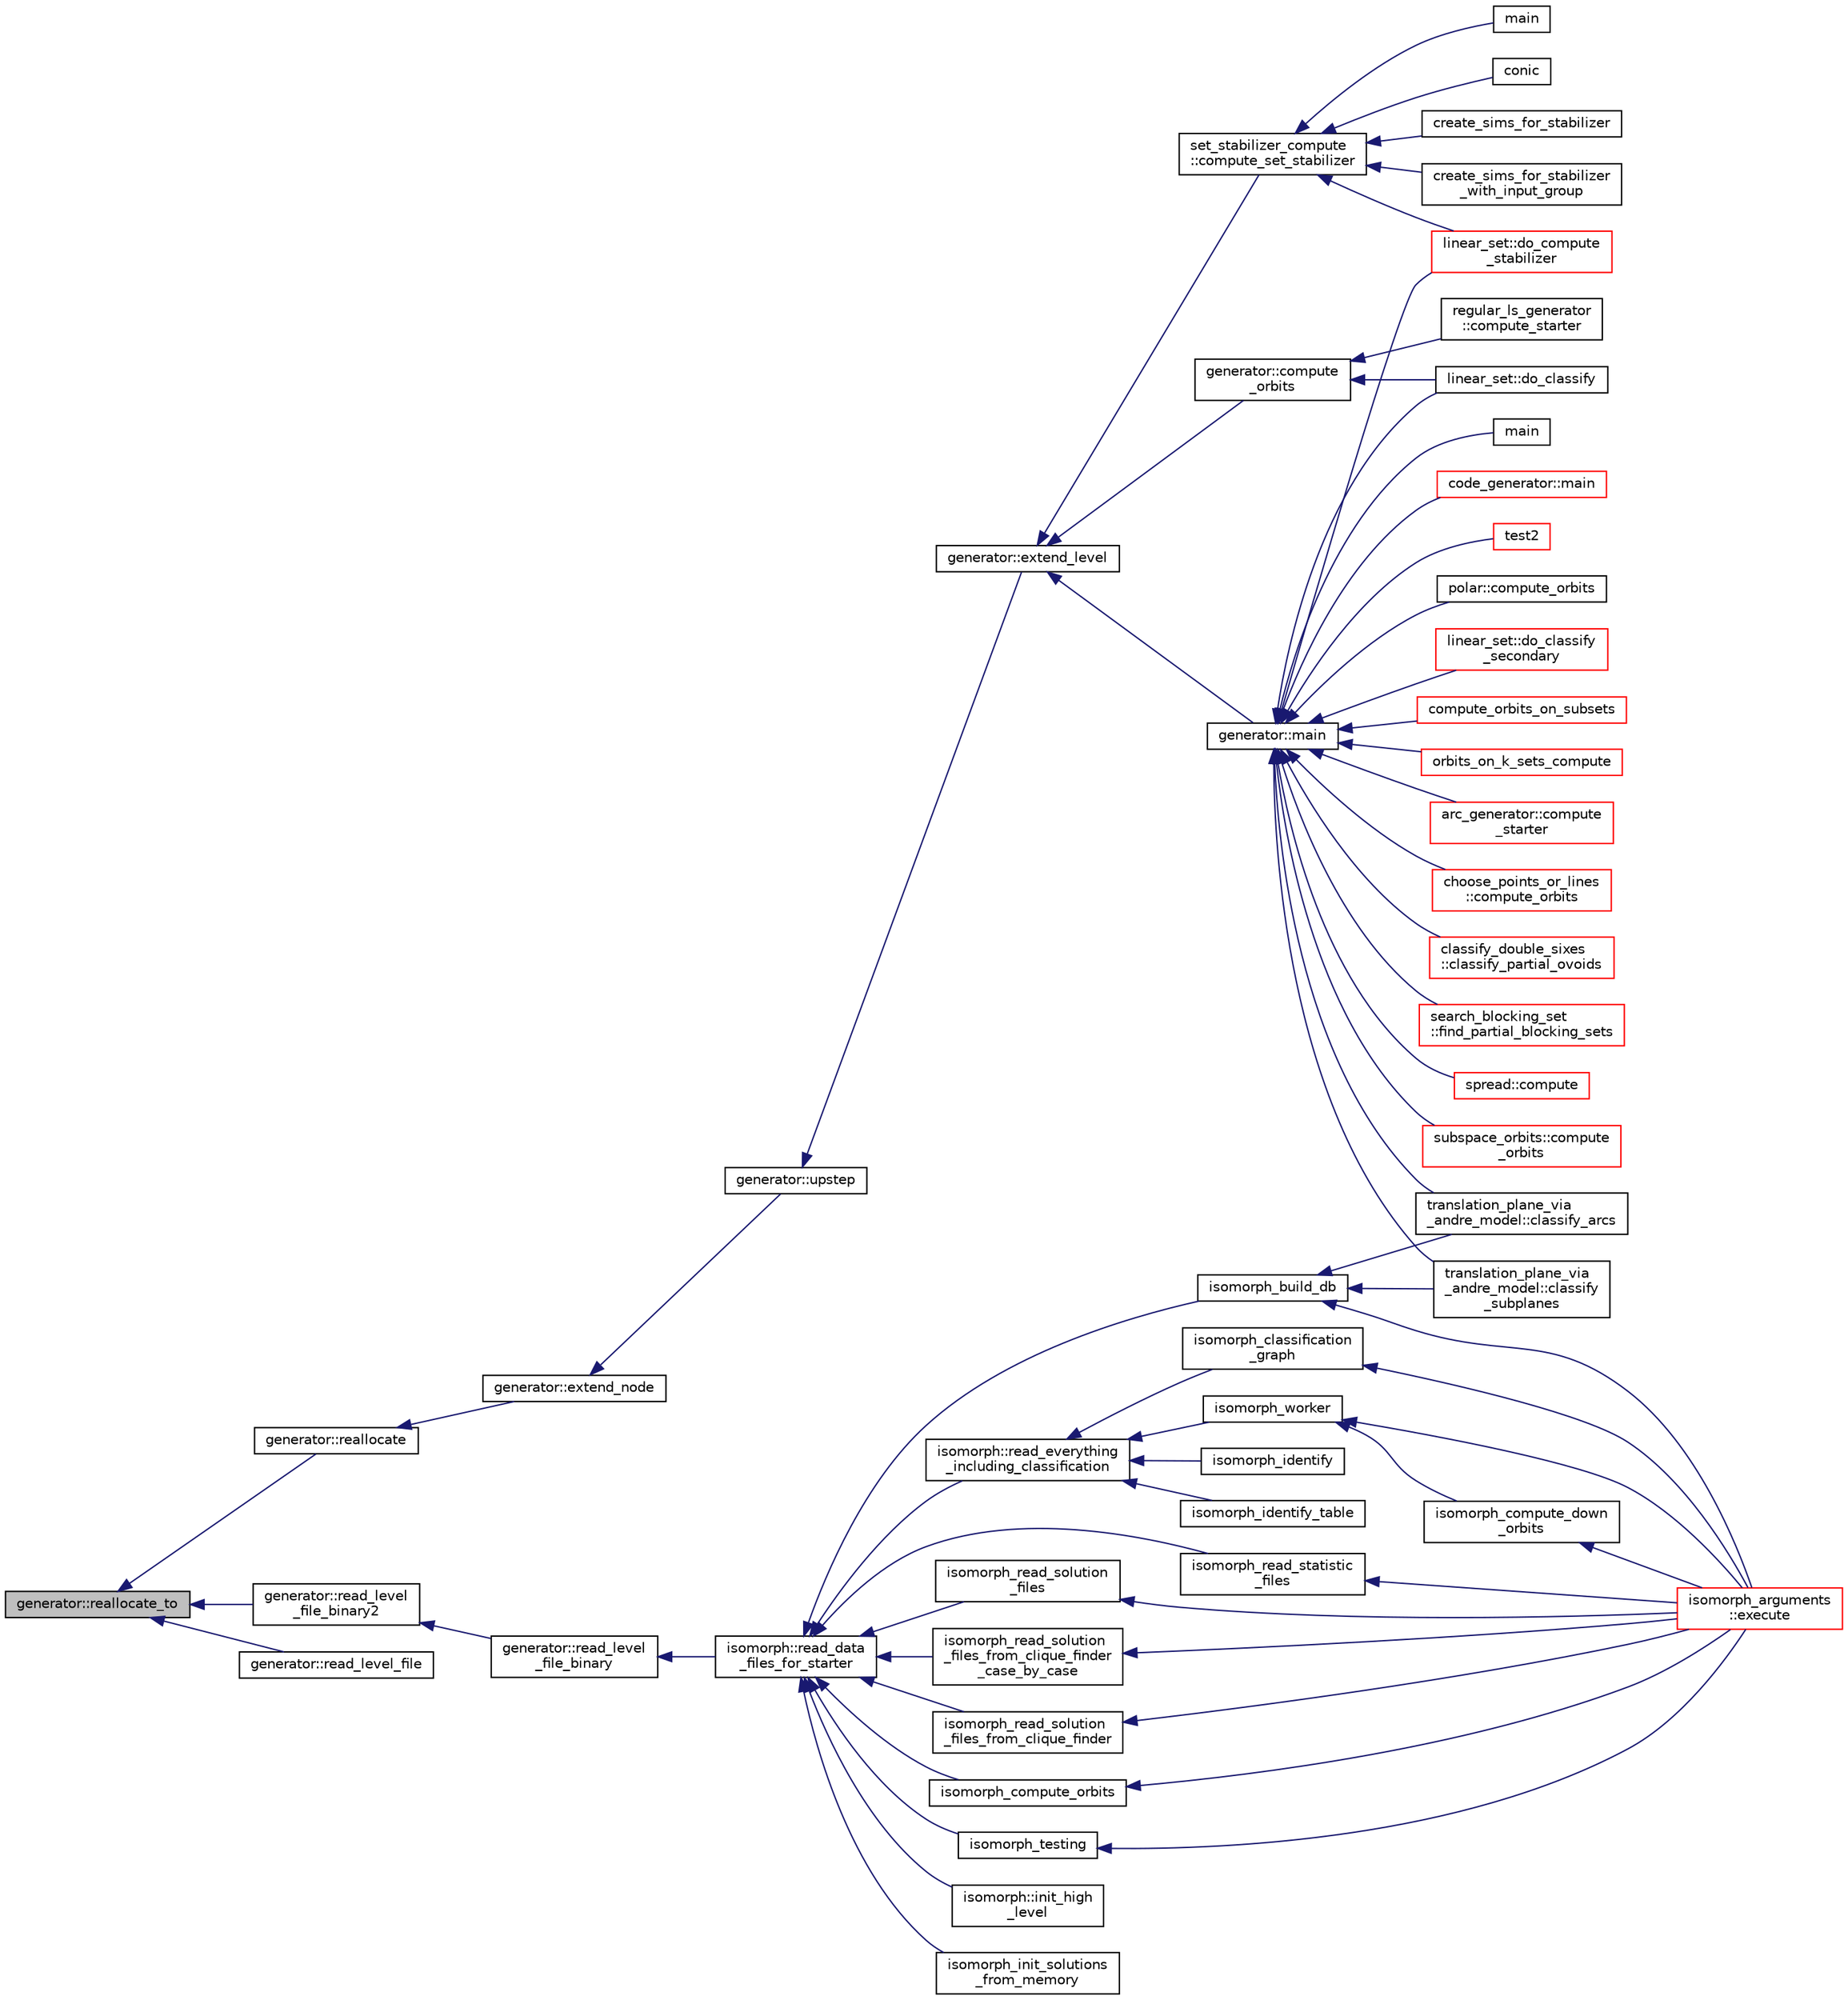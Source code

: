 digraph "generator::reallocate_to"
{
  edge [fontname="Helvetica",fontsize="10",labelfontname="Helvetica",labelfontsize="10"];
  node [fontname="Helvetica",fontsize="10",shape=record];
  rankdir="LR";
  Node19733 [label="generator::reallocate_to",height=0.2,width=0.4,color="black", fillcolor="grey75", style="filled", fontcolor="black"];
  Node19733 -> Node19734 [dir="back",color="midnightblue",fontsize="10",style="solid",fontname="Helvetica"];
  Node19734 [label="generator::reallocate",height=0.2,width=0.4,color="black", fillcolor="white", style="filled",URL="$d7/d73/classgenerator.html#a810e247a13d8ddd672583e5d8fb9a89e"];
  Node19734 -> Node19735 [dir="back",color="midnightblue",fontsize="10",style="solid",fontname="Helvetica"];
  Node19735 [label="generator::extend_node",height=0.2,width=0.4,color="black", fillcolor="white", style="filled",URL="$d7/d73/classgenerator.html#ac71fa071cf218f54cdd9306a541744ae"];
  Node19735 -> Node19736 [dir="back",color="midnightblue",fontsize="10",style="solid",fontname="Helvetica"];
  Node19736 [label="generator::upstep",height=0.2,width=0.4,color="black", fillcolor="white", style="filled",URL="$d7/d73/classgenerator.html#ae0f2cebdabc821837f633656d7b0fdfe"];
  Node19736 -> Node19737 [dir="back",color="midnightblue",fontsize="10",style="solid",fontname="Helvetica"];
  Node19737 [label="generator::extend_level",height=0.2,width=0.4,color="black", fillcolor="white", style="filled",URL="$d7/d73/classgenerator.html#a91b84d80ccec0cd2136bc221c30e0f8e"];
  Node19737 -> Node19738 [dir="back",color="midnightblue",fontsize="10",style="solid",fontname="Helvetica"];
  Node19738 [label="set_stabilizer_compute\l::compute_set_stabilizer",height=0.2,width=0.4,color="black", fillcolor="white", style="filled",URL="$d8/dc6/classset__stabilizer__compute.html#ad4f92074322e98c7cd0ed5d4f8486b76"];
  Node19738 -> Node19739 [dir="back",color="midnightblue",fontsize="10",style="solid",fontname="Helvetica"];
  Node19739 [label="main",height=0.2,width=0.4,color="black", fillcolor="white", style="filled",URL="$db/d67/test__hyperoval_8_c.html#a3c04138a5bfe5d72780bb7e82a18e627"];
  Node19738 -> Node19740 [dir="back",color="midnightblue",fontsize="10",style="solid",fontname="Helvetica"];
  Node19740 [label="conic",height=0.2,width=0.4,color="black", fillcolor="white", style="filled",URL="$d4/de8/conic_8_c.html#a96def9474b981a9d5831a9b48d85d652"];
  Node19738 -> Node19741 [dir="back",color="midnightblue",fontsize="10",style="solid",fontname="Helvetica"];
  Node19741 [label="linear_set::do_compute\l_stabilizer",height=0.2,width=0.4,color="red", fillcolor="white", style="filled",URL="$dd/d86/classlinear__set.html#ae8f58ded28fb5370f4459cca42b7463b"];
  Node19738 -> Node19744 [dir="back",color="midnightblue",fontsize="10",style="solid",fontname="Helvetica"];
  Node19744 [label="create_sims_for_stabilizer",height=0.2,width=0.4,color="black", fillcolor="white", style="filled",URL="$d0/d76/tl__algebra__and__number__theory_8h.html#af2c67d225072549409be710ac3cd30f8"];
  Node19738 -> Node19745 [dir="back",color="midnightblue",fontsize="10",style="solid",fontname="Helvetica"];
  Node19745 [label="create_sims_for_stabilizer\l_with_input_group",height=0.2,width=0.4,color="black", fillcolor="white", style="filled",URL="$d0/d76/tl__algebra__and__number__theory_8h.html#af5482567a8d6ba5c2fe593bf6f7f9a0f"];
  Node19737 -> Node19746 [dir="back",color="midnightblue",fontsize="10",style="solid",fontname="Helvetica"];
  Node19746 [label="generator::compute\l_orbits",height=0.2,width=0.4,color="black", fillcolor="white", style="filled",URL="$d7/d73/classgenerator.html#a23989bc20ecaaed39c4119c758367f40"];
  Node19746 -> Node19747 [dir="back",color="midnightblue",fontsize="10",style="solid",fontname="Helvetica"];
  Node19747 [label="regular_ls_generator\l::compute_starter",height=0.2,width=0.4,color="black", fillcolor="white", style="filled",URL="$d2/dd8/classregular__ls__generator.html#aa38907741058694a73194b02ceb4a53d"];
  Node19746 -> Node19748 [dir="back",color="midnightblue",fontsize="10",style="solid",fontname="Helvetica"];
  Node19748 [label="linear_set::do_classify",height=0.2,width=0.4,color="black", fillcolor="white", style="filled",URL="$dd/d86/classlinear__set.html#a3eb2dbce7fa8b71901dfc12f288ddd0c"];
  Node19737 -> Node19749 [dir="back",color="midnightblue",fontsize="10",style="solid",fontname="Helvetica"];
  Node19749 [label="generator::main",height=0.2,width=0.4,color="black", fillcolor="white", style="filled",URL="$d7/d73/classgenerator.html#a01abff8e9f231bf0d82e2e8e0061f242"];
  Node19749 -> Node19750 [dir="back",color="midnightblue",fontsize="10",style="solid",fontname="Helvetica"];
  Node19750 [label="main",height=0.2,width=0.4,color="black", fillcolor="white", style="filled",URL="$d2/d11/codes_8h.html#a217dbf8b442f20279ea00b898af96f52"];
  Node19749 -> Node19751 [dir="back",color="midnightblue",fontsize="10",style="solid",fontname="Helvetica"];
  Node19751 [label="code_generator::main",height=0.2,width=0.4,color="red", fillcolor="white", style="filled",URL="$db/d37/classcode__generator.html#ab3cf3a306e4032c2b471ac95321c599f"];
  Node19749 -> Node19753 [dir="back",color="midnightblue",fontsize="10",style="solid",fontname="Helvetica"];
  Node19753 [label="test2",height=0.2,width=0.4,color="red", fillcolor="white", style="filled",URL="$d9/db0/factor__space_8_c.html#a39d73a812e5fd8f1bc111e948368cb10"];
  Node19749 -> Node19755 [dir="back",color="midnightblue",fontsize="10",style="solid",fontname="Helvetica"];
  Node19755 [label="polar::compute_orbits",height=0.2,width=0.4,color="black", fillcolor="white", style="filled",URL="$da/d1c/classpolar.html#ac4c3c4f95d14c74ff4a3ec3f3479a1da"];
  Node19749 -> Node19748 [dir="back",color="midnightblue",fontsize="10",style="solid",fontname="Helvetica"];
  Node19749 -> Node19756 [dir="back",color="midnightblue",fontsize="10",style="solid",fontname="Helvetica"];
  Node19756 [label="linear_set::do_classify\l_secondary",height=0.2,width=0.4,color="red", fillcolor="white", style="filled",URL="$dd/d86/classlinear__set.html#a47eb7f9995f3343abd3bdfbf9a9a9162"];
  Node19749 -> Node19741 [dir="back",color="midnightblue",fontsize="10",style="solid",fontname="Helvetica"];
  Node19749 -> Node19759 [dir="back",color="midnightblue",fontsize="10",style="solid",fontname="Helvetica"];
  Node19759 [label="compute_orbits_on_subsets",height=0.2,width=0.4,color="red", fillcolor="white", style="filled",URL="$d3/d35/snakes__and__ladders__global_8_c.html#af33697aede0480110b1227f727252637"];
  Node19749 -> Node19777 [dir="back",color="midnightblue",fontsize="10",style="solid",fontname="Helvetica"];
  Node19777 [label="orbits_on_k_sets_compute",height=0.2,width=0.4,color="red", fillcolor="white", style="filled",URL="$d3/d35/snakes__and__ladders__global_8_c.html#a96743526b15703539d544499276aaa71"];
  Node19749 -> Node19788 [dir="back",color="midnightblue",fontsize="10",style="solid",fontname="Helvetica"];
  Node19788 [label="arc_generator::compute\l_starter",height=0.2,width=0.4,color="red", fillcolor="white", style="filled",URL="$d4/d21/classarc__generator.html#aad1dcec3a1c302e743d574bd1ac857d9"];
  Node19749 -> Node19793 [dir="back",color="midnightblue",fontsize="10",style="solid",fontname="Helvetica"];
  Node19793 [label="choose_points_or_lines\l::compute_orbits",height=0.2,width=0.4,color="red", fillcolor="white", style="filled",URL="$d6/d75/classchoose__points__or__lines.html#adc353e2d41dc8a39563322c8cdd85f61"];
  Node19749 -> Node19795 [dir="back",color="midnightblue",fontsize="10",style="solid",fontname="Helvetica"];
  Node19795 [label="classify_double_sixes\l::classify_partial_ovoids",height=0.2,width=0.4,color="red", fillcolor="white", style="filled",URL="$dd/d23/classclassify__double__sixes.html#a2253fca143a0e8a3e39655eb05668ae9"];
  Node19749 -> Node19797 [dir="back",color="midnightblue",fontsize="10",style="solid",fontname="Helvetica"];
  Node19797 [label="search_blocking_set\l::find_partial_blocking_sets",height=0.2,width=0.4,color="red", fillcolor="white", style="filled",URL="$dc/d36/classsearch__blocking__set.html#ad3fdb3d356db75a02c406bc9d4e9e9b6"];
  Node19749 -> Node19799 [dir="back",color="midnightblue",fontsize="10",style="solid",fontname="Helvetica"];
  Node19799 [label="spread::compute",height=0.2,width=0.4,color="red", fillcolor="white", style="filled",URL="$da/dc1/classspread.html#a9674466d3e03b8dad79882299c638a21"];
  Node19749 -> Node19801 [dir="back",color="midnightblue",fontsize="10",style="solid",fontname="Helvetica"];
  Node19801 [label="translation_plane_via\l_andre_model::classify_arcs",height=0.2,width=0.4,color="black", fillcolor="white", style="filled",URL="$d1/dcc/classtranslation__plane__via__andre__model.html#ac8f002e812a8b152d41e806688601c5e"];
  Node19749 -> Node19802 [dir="back",color="midnightblue",fontsize="10",style="solid",fontname="Helvetica"];
  Node19802 [label="translation_plane_via\l_andre_model::classify\l_subplanes",height=0.2,width=0.4,color="black", fillcolor="white", style="filled",URL="$d1/dcc/classtranslation__plane__via__andre__model.html#a794fefa95f0a7f7b887133375988ee55"];
  Node19749 -> Node19803 [dir="back",color="midnightblue",fontsize="10",style="solid",fontname="Helvetica"];
  Node19803 [label="subspace_orbits::compute\l_orbits",height=0.2,width=0.4,color="red", fillcolor="white", style="filled",URL="$d2/d9f/classsubspace__orbits.html#a2778f8d49cde1675de1ef6acfe180b63"];
  Node19733 -> Node19805 [dir="back",color="midnightblue",fontsize="10",style="solid",fontname="Helvetica"];
  Node19805 [label="generator::read_level\l_file_binary2",height=0.2,width=0.4,color="black", fillcolor="white", style="filled",URL="$d7/d73/classgenerator.html#a1122a5fc388f2ca946f920ed965eb8b7"];
  Node19805 -> Node19806 [dir="back",color="midnightblue",fontsize="10",style="solid",fontname="Helvetica"];
  Node19806 [label="generator::read_level\l_file_binary",height=0.2,width=0.4,color="black", fillcolor="white", style="filled",URL="$d7/d73/classgenerator.html#a03b82a8bd61e9d6af1a8c114274b2be2"];
  Node19806 -> Node19807 [dir="back",color="midnightblue",fontsize="10",style="solid",fontname="Helvetica"];
  Node19807 [label="isomorph::read_data\l_files_for_starter",height=0.2,width=0.4,color="black", fillcolor="white", style="filled",URL="$d3/d5f/classisomorph.html#a388ff858a7a437e12b5a96121294f48f"];
  Node19807 -> Node19808 [dir="back",color="midnightblue",fontsize="10",style="solid",fontname="Helvetica"];
  Node19808 [label="isomorph::init_high\l_level",height=0.2,width=0.4,color="black", fillcolor="white", style="filled",URL="$d3/d5f/classisomorph.html#a5cee5468cc8cc68eac1f6131faedfab2"];
  Node19807 -> Node19809 [dir="back",color="midnightblue",fontsize="10",style="solid",fontname="Helvetica"];
  Node19809 [label="isomorph::read_everything\l_including_classification",height=0.2,width=0.4,color="black", fillcolor="white", style="filled",URL="$d3/d5f/classisomorph.html#aa6a56e4522d3133a6ea65c9ac6de3924"];
  Node19809 -> Node19810 [dir="back",color="midnightblue",fontsize="10",style="solid",fontname="Helvetica"];
  Node19810 [label="isomorph_classification\l_graph",height=0.2,width=0.4,color="black", fillcolor="white", style="filled",URL="$d4/d7e/isomorph__global_8_c.html#a027e803e6cab7af4c400a71663bf4715"];
  Node19810 -> Node19785 [dir="back",color="midnightblue",fontsize="10",style="solid",fontname="Helvetica"];
  Node19785 [label="isomorph_arguments\l::execute",height=0.2,width=0.4,color="red", fillcolor="white", style="filled",URL="$d5/de4/classisomorph__arguments.html#aa85e472d14906abdd5672dc66027583e"];
  Node19809 -> Node19811 [dir="back",color="midnightblue",fontsize="10",style="solid",fontname="Helvetica"];
  Node19811 [label="isomorph_identify",height=0.2,width=0.4,color="black", fillcolor="white", style="filled",URL="$d4/d7e/isomorph__global_8_c.html#aa0fe57c73d5668eee10a6022ada7f6a3"];
  Node19809 -> Node19812 [dir="back",color="midnightblue",fontsize="10",style="solid",fontname="Helvetica"];
  Node19812 [label="isomorph_identify_table",height=0.2,width=0.4,color="black", fillcolor="white", style="filled",URL="$d4/d7e/isomorph__global_8_c.html#a9fd19ea945561cf2a6bb5c72dd4b1cb2"];
  Node19809 -> Node19813 [dir="back",color="midnightblue",fontsize="10",style="solid",fontname="Helvetica"];
  Node19813 [label="isomorph_worker",height=0.2,width=0.4,color="black", fillcolor="white", style="filled",URL="$d4/d7e/isomorph__global_8_c.html#ace3bb6ec719b02a35534309d4d3fe99a"];
  Node19813 -> Node19785 [dir="back",color="midnightblue",fontsize="10",style="solid",fontname="Helvetica"];
  Node19813 -> Node19784 [dir="back",color="midnightblue",fontsize="10",style="solid",fontname="Helvetica"];
  Node19784 [label="isomorph_compute_down\l_orbits",height=0.2,width=0.4,color="black", fillcolor="white", style="filled",URL="$d4/d7e/isomorph__global_8_c.html#a3613cea19158edd30958c4edecd97d53"];
  Node19784 -> Node19785 [dir="back",color="midnightblue",fontsize="10",style="solid",fontname="Helvetica"];
  Node19807 -> Node19814 [dir="back",color="midnightblue",fontsize="10",style="solid",fontname="Helvetica"];
  Node19814 [label="isomorph_read_statistic\l_files",height=0.2,width=0.4,color="black", fillcolor="white", style="filled",URL="$d4/d7e/isomorph__global_8_c.html#a78a6ee9d7dee4708fc721374bdebfa83"];
  Node19814 -> Node19785 [dir="back",color="midnightblue",fontsize="10",style="solid",fontname="Helvetica"];
  Node19807 -> Node19815 [dir="back",color="midnightblue",fontsize="10",style="solid",fontname="Helvetica"];
  Node19815 [label="isomorph_build_db",height=0.2,width=0.4,color="black", fillcolor="white", style="filled",URL="$d4/d7e/isomorph__global_8_c.html#a12eb18567e79a7978cb4f9e80d2055ac"];
  Node19815 -> Node19801 [dir="back",color="midnightblue",fontsize="10",style="solid",fontname="Helvetica"];
  Node19815 -> Node19802 [dir="back",color="midnightblue",fontsize="10",style="solid",fontname="Helvetica"];
  Node19815 -> Node19785 [dir="back",color="midnightblue",fontsize="10",style="solid",fontname="Helvetica"];
  Node19807 -> Node19816 [dir="back",color="midnightblue",fontsize="10",style="solid",fontname="Helvetica"];
  Node19816 [label="isomorph_read_solution\l_files",height=0.2,width=0.4,color="black", fillcolor="white", style="filled",URL="$d4/d7e/isomorph__global_8_c.html#a697da824ab34db5c830530fb3c97df24"];
  Node19816 -> Node19785 [dir="back",color="midnightblue",fontsize="10",style="solid",fontname="Helvetica"];
  Node19807 -> Node19817 [dir="back",color="midnightblue",fontsize="10",style="solid",fontname="Helvetica"];
  Node19817 [label="isomorph_init_solutions\l_from_memory",height=0.2,width=0.4,color="black", fillcolor="white", style="filled",URL="$d4/d7e/isomorph__global_8_c.html#a490bbe6199dc1e29d186b26834266e03"];
  Node19807 -> Node19818 [dir="back",color="midnightblue",fontsize="10",style="solid",fontname="Helvetica"];
  Node19818 [label="isomorph_read_solution\l_files_from_clique_finder\l_case_by_case",height=0.2,width=0.4,color="black", fillcolor="white", style="filled",URL="$d4/d7e/isomorph__global_8_c.html#a2a55ab4b2df6ae83f916cf01eccdf67c"];
  Node19818 -> Node19785 [dir="back",color="midnightblue",fontsize="10",style="solid",fontname="Helvetica"];
  Node19807 -> Node19819 [dir="back",color="midnightblue",fontsize="10",style="solid",fontname="Helvetica"];
  Node19819 [label="isomorph_read_solution\l_files_from_clique_finder",height=0.2,width=0.4,color="black", fillcolor="white", style="filled",URL="$d4/d7e/isomorph__global_8_c.html#ad8be067333430bfdd26c0a34549f4556"];
  Node19819 -> Node19785 [dir="back",color="midnightblue",fontsize="10",style="solid",fontname="Helvetica"];
  Node19807 -> Node19820 [dir="back",color="midnightblue",fontsize="10",style="solid",fontname="Helvetica"];
  Node19820 [label="isomorph_compute_orbits",height=0.2,width=0.4,color="black", fillcolor="white", style="filled",URL="$d4/d7e/isomorph__global_8_c.html#a592f3efd31146c0802f59837055f904f"];
  Node19820 -> Node19785 [dir="back",color="midnightblue",fontsize="10",style="solid",fontname="Helvetica"];
  Node19807 -> Node19821 [dir="back",color="midnightblue",fontsize="10",style="solid",fontname="Helvetica"];
  Node19821 [label="isomorph_testing",height=0.2,width=0.4,color="black", fillcolor="white", style="filled",URL="$d4/d7e/isomorph__global_8_c.html#a5a73cbe9f89c4727f086482ee2d238f9"];
  Node19821 -> Node19785 [dir="back",color="midnightblue",fontsize="10",style="solid",fontname="Helvetica"];
  Node19733 -> Node19822 [dir="back",color="midnightblue",fontsize="10",style="solid",fontname="Helvetica"];
  Node19822 [label="generator::read_level_file",height=0.2,width=0.4,color="black", fillcolor="white", style="filled",URL="$d7/d73/classgenerator.html#a2f706a252cb52357a8c214972a50c994"];
}
